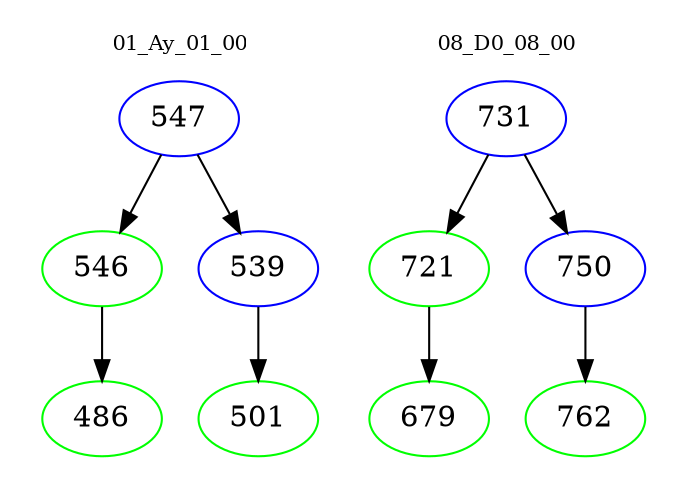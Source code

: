 digraph{
subgraph cluster_0 {
color = white
label = "01_Ay_01_00";
fontsize=10;
T0_547 [label="547", color="blue"]
T0_547 -> T0_546 [color="black"]
T0_546 [label="546", color="green"]
T0_546 -> T0_486 [color="black"]
T0_486 [label="486", color="green"]
T0_547 -> T0_539 [color="black"]
T0_539 [label="539", color="blue"]
T0_539 -> T0_501 [color="black"]
T0_501 [label="501", color="green"]
}
subgraph cluster_1 {
color = white
label = "08_D0_08_00";
fontsize=10;
T1_731 [label="731", color="blue"]
T1_731 -> T1_721 [color="black"]
T1_721 [label="721", color="green"]
T1_721 -> T1_679 [color="black"]
T1_679 [label="679", color="green"]
T1_731 -> T1_750 [color="black"]
T1_750 [label="750", color="blue"]
T1_750 -> T1_762 [color="black"]
T1_762 [label="762", color="green"]
}
}
